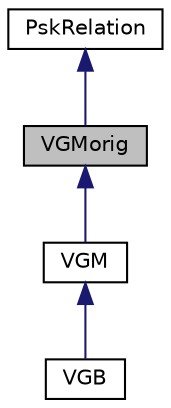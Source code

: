 digraph "VGMorig"
{
 // LATEX_PDF_SIZE
  edge [fontname="Helvetica",fontsize="10",labelfontname="Helvetica",labelfontsize="10"];
  node [fontname="Helvetica",fontsize="10",shape=record];
  Node1 [label="VGMorig",height=0.2,width=0.4,color="black", fillcolor="grey75", style="filled", fontcolor="black",tooltip=" "];
  Node2 -> Node1 [dir="back",color="midnightblue",fontsize="10",style="solid",fontname="Helvetica"];
  Node2 [label="PskRelation",height=0.2,width=0.4,color="black", fillcolor="white", style="filled",URL="$classPskRelation.html",tooltip=" "];
  Node1 -> Node3 [dir="back",color="midnightblue",fontsize="10",style="solid",fontname="Helvetica"];
  Node3 [label="VGM",height=0.2,width=0.4,color="black", fillcolor="white", style="filled",URL="$classVGM.html",tooltip=" "];
  Node3 -> Node4 [dir="back",color="midnightblue",fontsize="10",style="solid",fontname="Helvetica"];
  Node4 [label="VGB",height=0.2,width=0.4,color="black", fillcolor="white", style="filled",URL="$classVGB.html",tooltip=" "];
}
